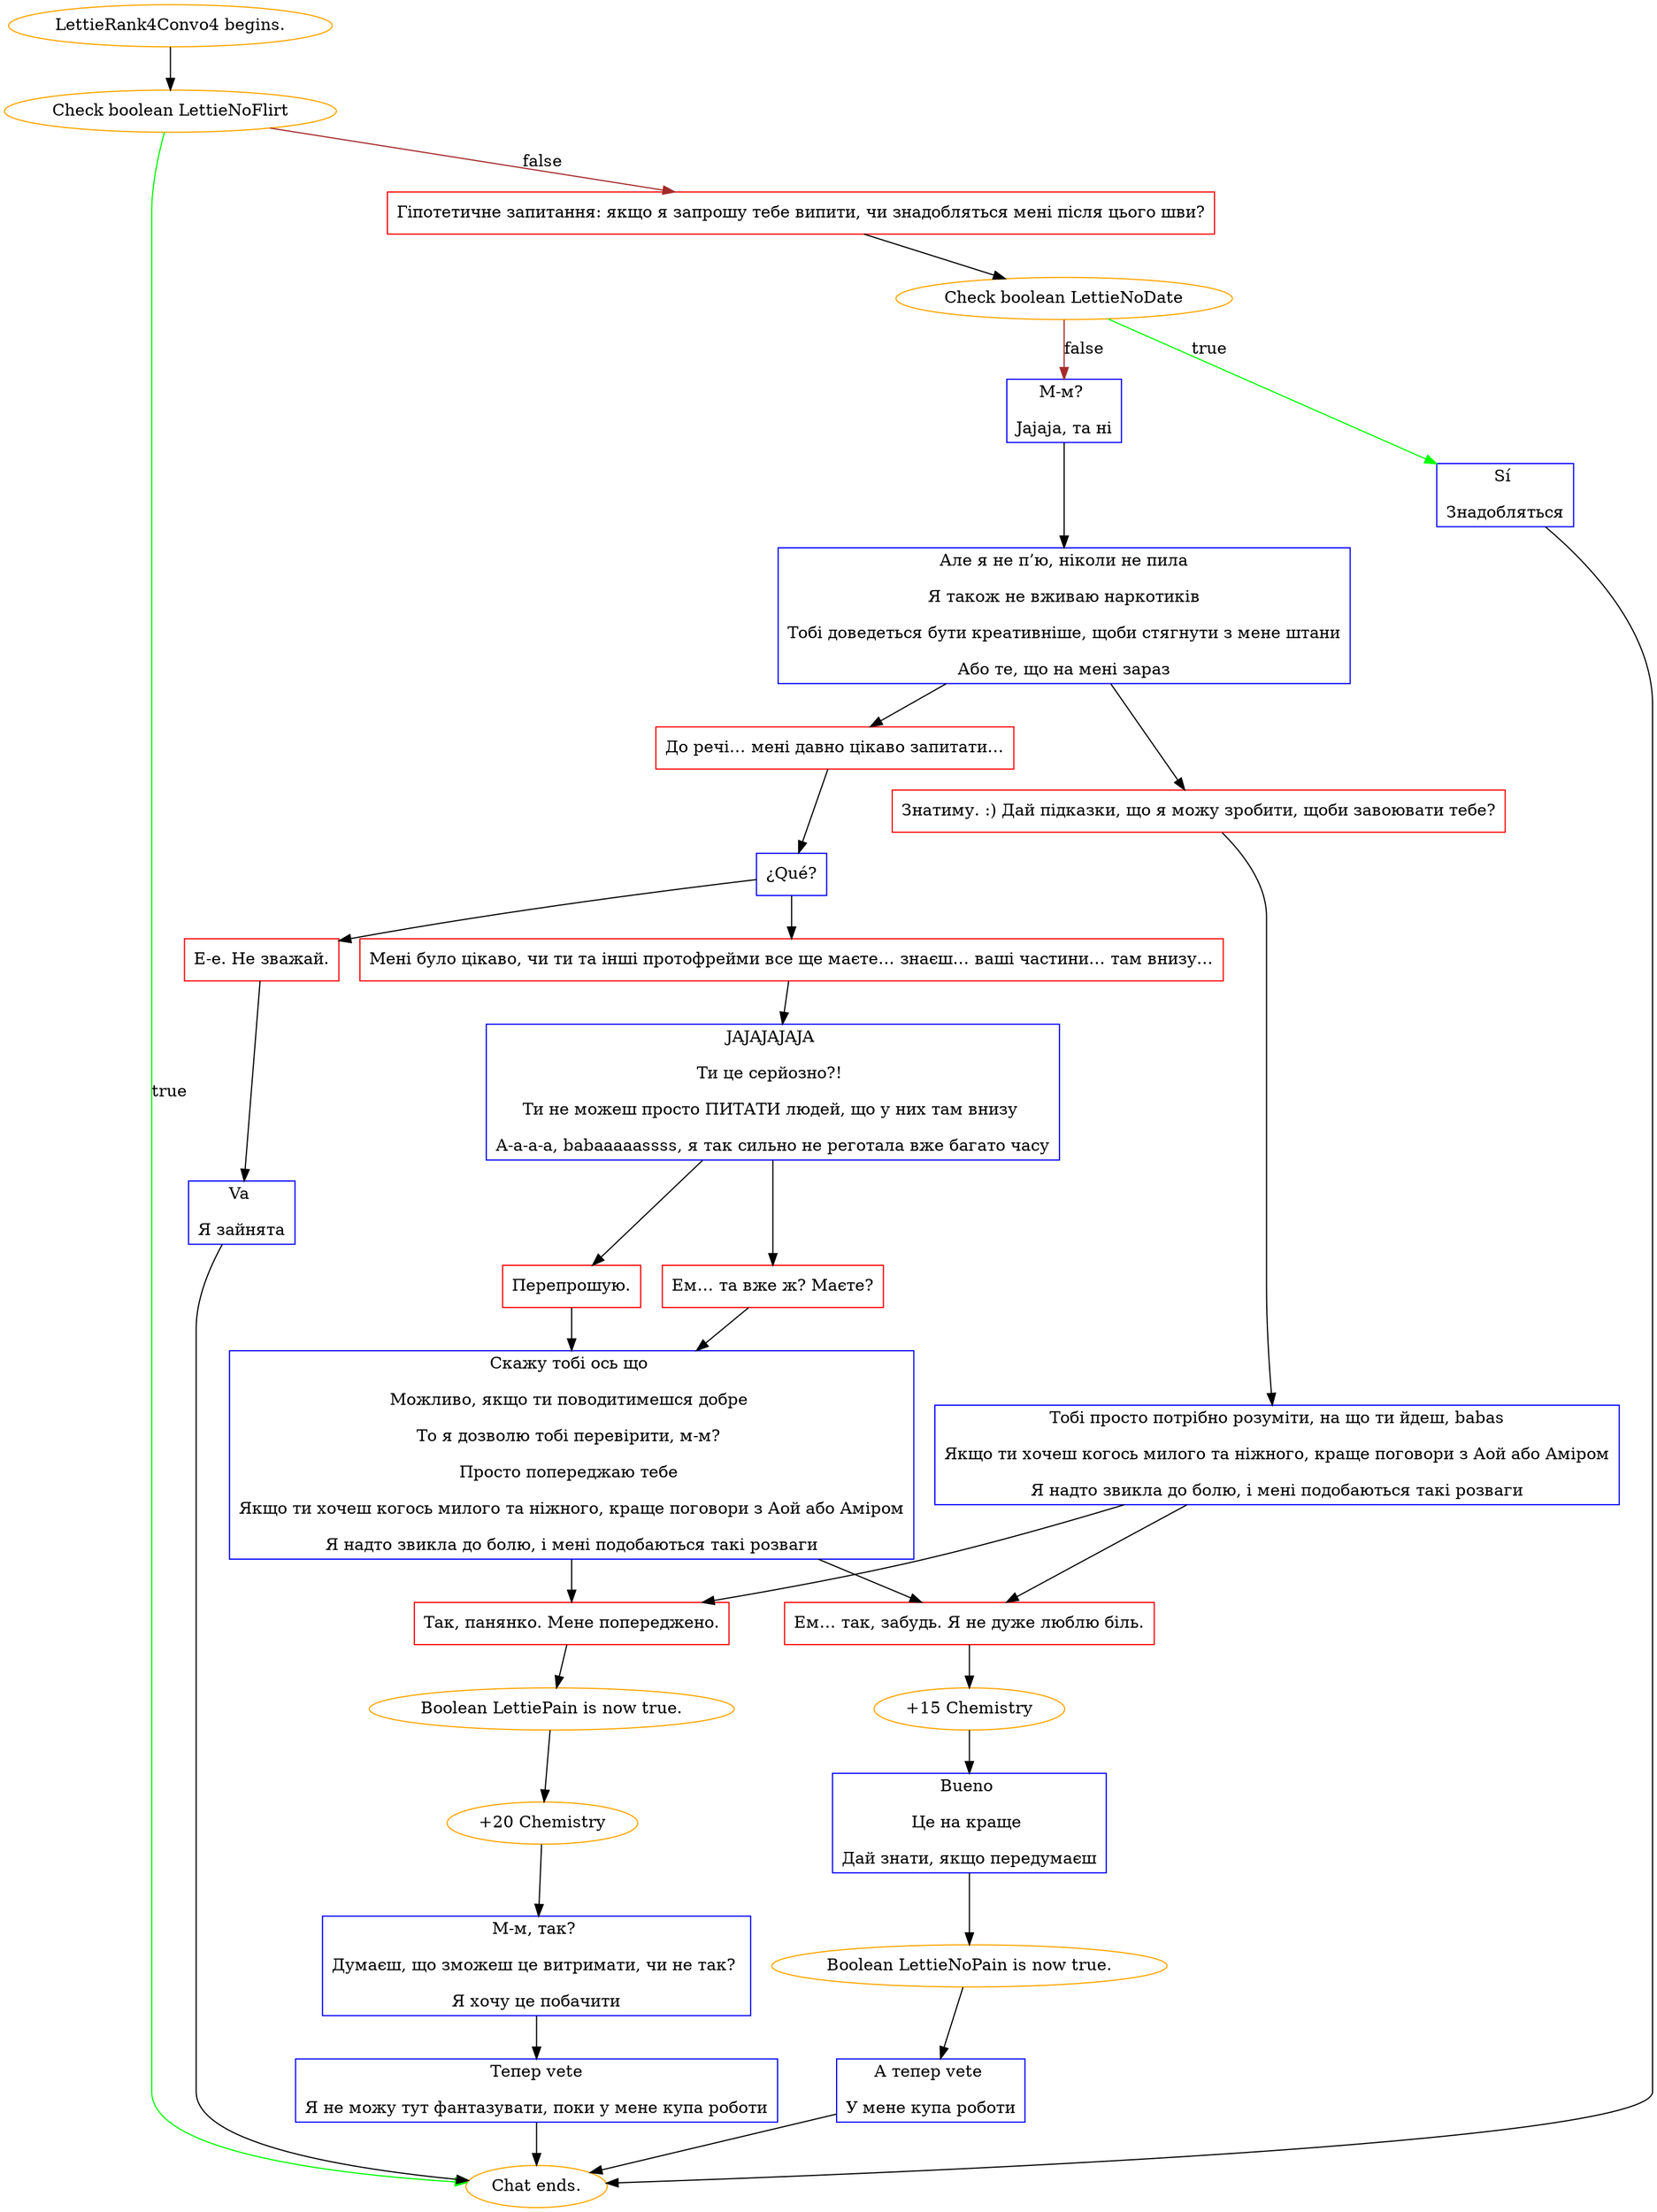 digraph {
	"LettieRank4Convo4 begins." [color=orange];
		"LettieRank4Convo4 begins." -> j1158339480;
	j1158339480 [label="Check boolean LettieNoFlirt",color=orange];
		j1158339480 -> "Chat ends." [label=true,color=green];
		j1158339480 -> j629651314 [label=false,color=brown];
	"Chat ends." [color=orange];
	j629651314 [label="Гіпотетичне запитання: якщо я запрошу тебе випити, чи знадобляться мені після цього шви?",shape=box,color=red];
		j629651314 -> j3741727461;
	j3741727461 [label="Check boolean LettieNoDate",color=orange];
		j3741727461 -> j3093601069 [label=true,color=green];
		j3741727461 -> j1218429597 [label=false,color=brown];
	j3093601069 [label="Sí 
Знадобляться",shape=box,color=blue];
		j3093601069 -> "Chat ends.";
	j1218429597 [label="М-м? 
Jajaja, та ні",shape=box,color=blue];
		j1218429597 -> j1953711458;
	j1953711458 [label="Але я не п’ю, ніколи не пила
Я також не вживаю наркотиків
Тобі доведеться бути креативніше, щоби стягнути з мене штани
Або те, що на мені зараз",shape=box,color=blue];
		j1953711458 -> j3184739163;
		j1953711458 -> j1538334900;
	j3184739163 [label="Знатиму. :) Дай підказки, що я можу зробити, щоби завоювати тебе?",shape=box,color=red];
		j3184739163 -> j1628865962;
	j1538334900 [label="До речі… мені давно цікаво запитати…",shape=box,color=red];
		j1538334900 -> j557481327;
	j1628865962 [label="Тобі просто потрібно розуміти, на що ти йдеш, babas
Якщо ти хочеш когось милого та ніжного, краще поговори з Аой або Аміром
Я надто звикла до болю, і мені подобаються такі розваги",shape=box,color=blue];
		j1628865962 -> j4293054827;
		j1628865962 -> j2881902754;
	j557481327 [label="¿Qué?",shape=box,color=blue];
		j557481327 -> j1018586849;
		j557481327 -> j1692630537;
	j4293054827 [label="Так, панянко. Мене попереджено.",shape=box,color=red];
		j4293054827 -> j2920390235;
	j2881902754 [label="Ем… так, забудь. Я не дуже люблю біль.",shape=box,color=red];
		j2881902754 -> j603426258;
	j1018586849 [label="Мені було цікаво, чи ти та інші протофрейми все ще маєте… знаєш… ваші частини… там внизу…",shape=box,color=red];
		j1018586849 -> j178090950;
	j1692630537 [label="Е-е. Не зважай.",shape=box,color=red];
		j1692630537 -> j1399689372;
	j2920390235 [label="Boolean LettiePain is now true.",color=orange];
		j2920390235 -> j2578486699;
	j603426258 [label="+15 Chemistry",color=orange];
		j603426258 -> j1536638684;
	j178090950 [label="JAJAJAJAJA 
Ти це серйозно?! 
Ти не можеш просто ПИТАТИ людей, що у них там внизу 
А-а-а-а, babaaaaassss, я так сильно не реготала вже багато часу",shape=box,color=blue];
		j178090950 -> j2354196603;
		j178090950 -> j2031916981;
	j1399689372 [label="Va 
Я зайнята",shape=box,color=blue];
		j1399689372 -> "Chat ends.";
	j2578486699 [label="+20 Chemistry",color=orange];
		j2578486699 -> j143624962;
	j1536638684 [label="Bueno 
Це на краще 
Дай знати, якщо передумаєш",shape=box,color=blue];
		j1536638684 -> j3220648475;
	j2354196603 [label="Перепрошую.",shape=box,color=red];
		j2354196603 -> j2206450031;
	j2031916981 [label="Ем… та вже ж? Маєте?",shape=box,color=red];
		j2031916981 -> j2206450031;
	j143624962 [label="М-м, так? 
Думаєш, що зможеш це витримати, чи не так? 
Я хочу це побачити",shape=box,color=blue];
		j143624962 -> j3175207021;
	j3220648475 [label="Boolean LettieNoPain is now true.",color=orange];
		j3220648475 -> j3241565517;
	j2206450031 [label="Скажу тобі ось що 
Можливо, якщо ти поводитимешся добре 
То я дозволю тобі перевірити, м-м? 
Просто попереджаю тебе 
Якщо ти хочеш когось милого та ніжного, краще поговори з Аой або Аміром
Я надто звикла до болю, і мені подобаються такі розваги",shape=box,color=blue];
		j2206450031 -> j4293054827;
		j2206450031 -> j2881902754;
	j3175207021 [label="Тепер vete
Я не можу тут фантазувати, поки у мене купа роботи",shape=box,color=blue];
		j3175207021 -> "Chat ends.";
	j3241565517 [label="А тепер vete 
У мене купа роботи",shape=box,color=blue];
		j3241565517 -> "Chat ends.";
}